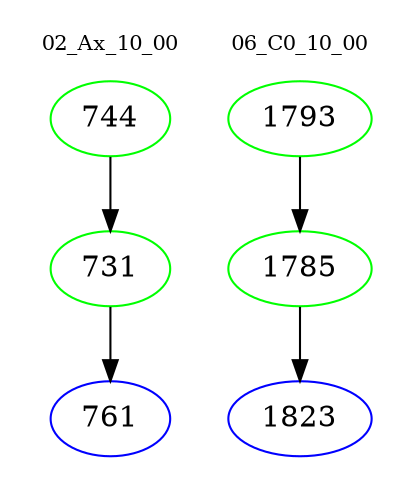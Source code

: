 digraph{
subgraph cluster_0 {
color = white
label = "02_Ax_10_00";
fontsize=10;
T0_744 [label="744", color="green"]
T0_744 -> T0_731 [color="black"]
T0_731 [label="731", color="green"]
T0_731 -> T0_761 [color="black"]
T0_761 [label="761", color="blue"]
}
subgraph cluster_1 {
color = white
label = "06_C0_10_00";
fontsize=10;
T1_1793 [label="1793", color="green"]
T1_1793 -> T1_1785 [color="black"]
T1_1785 [label="1785", color="green"]
T1_1785 -> T1_1823 [color="black"]
T1_1823 [label="1823", color="blue"]
}
}
